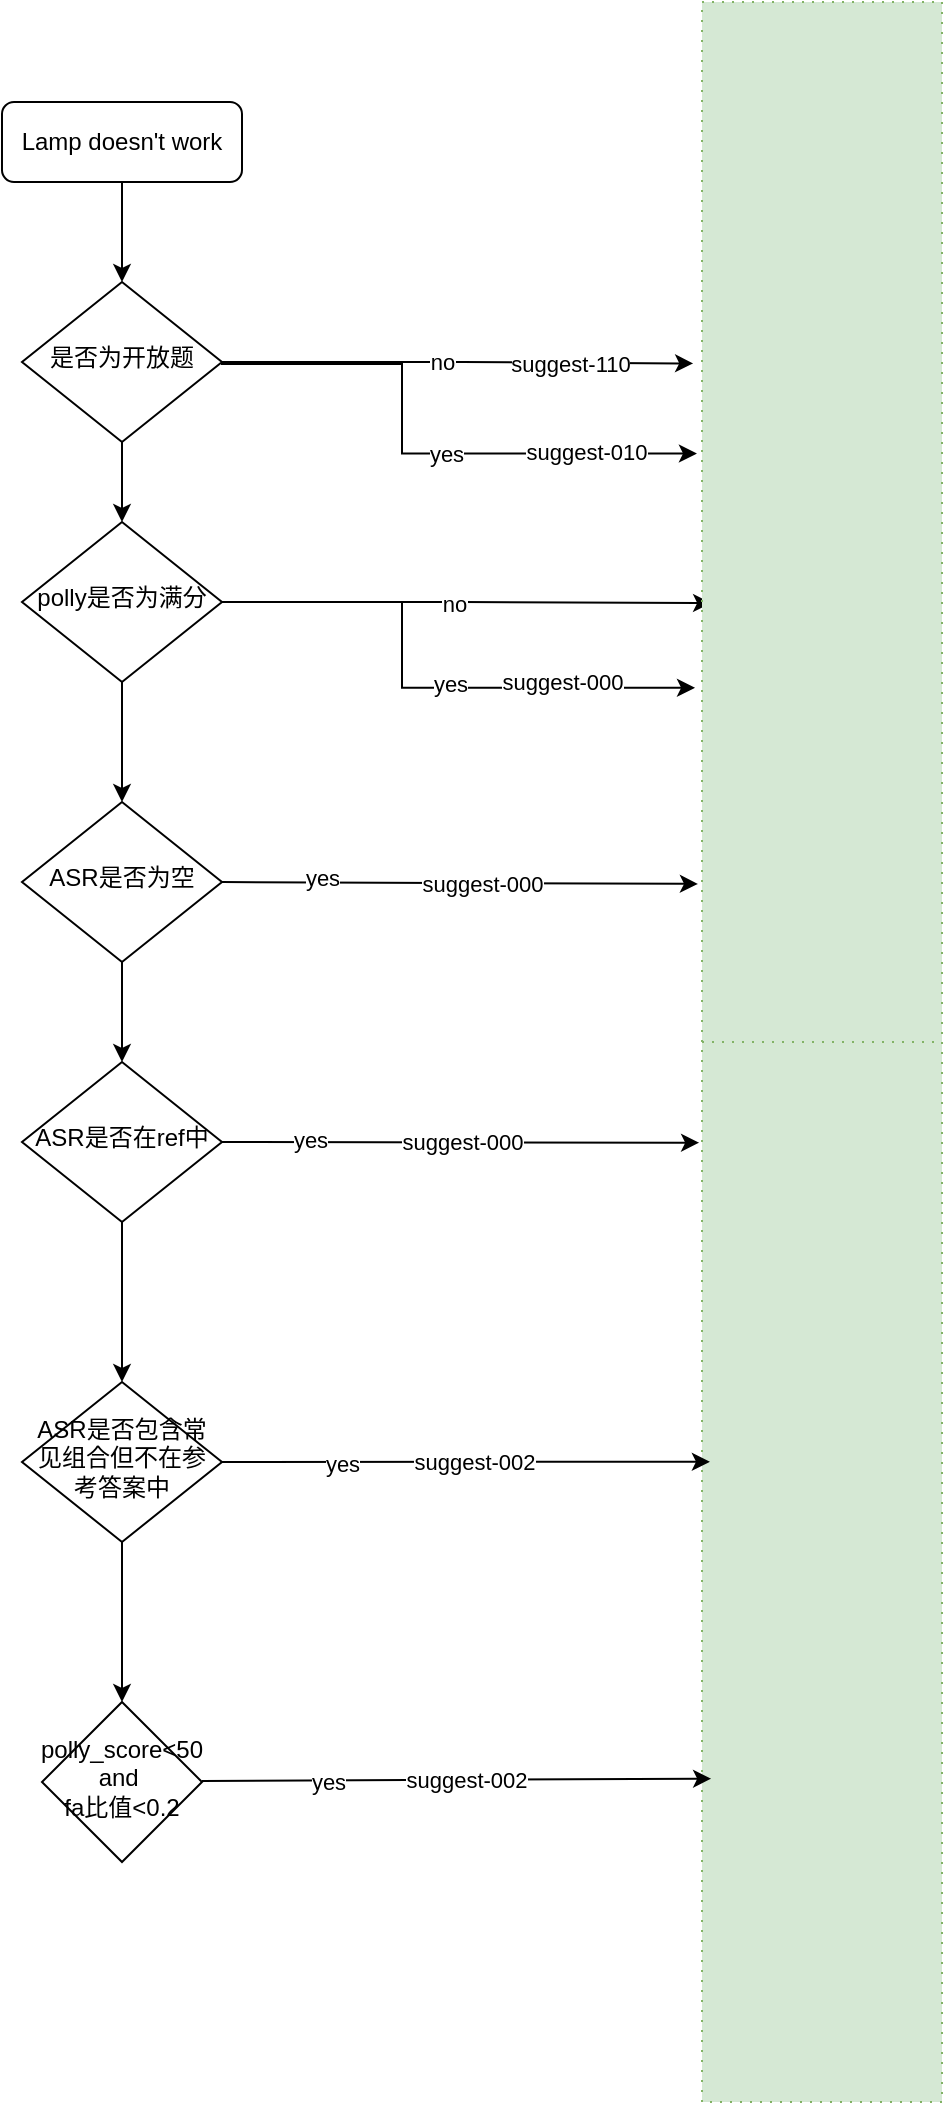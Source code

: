 <mxfile version="21.6.1" type="github">
  <diagram id="C5RBs43oDa-KdzZeNtuy" name="Page-1">
    <mxGraphModel dx="1002" dy="665" grid="1" gridSize="10" guides="1" tooltips="1" connect="1" arrows="1" fold="1" page="1" pageScale="1" pageWidth="827" pageHeight="1169" math="0" shadow="0">
      <root>
        <mxCell id="WIyWlLk6GJQsqaUBKTNV-0" />
        <mxCell id="WIyWlLk6GJQsqaUBKTNV-1" parent="WIyWlLk6GJQsqaUBKTNV-0" />
        <mxCell id="2fnt7ioZIhDhEIsycaXR-8" value="" style="edgeStyle=orthogonalEdgeStyle;rounded=0;orthogonalLoop=1;jettySize=auto;html=1;" edge="1" parent="WIyWlLk6GJQsqaUBKTNV-1" source="WIyWlLk6GJQsqaUBKTNV-3" target="WIyWlLk6GJQsqaUBKTNV-6">
          <mxGeometry relative="1" as="geometry" />
        </mxCell>
        <mxCell id="WIyWlLk6GJQsqaUBKTNV-3" value="Lamp doesn&#39;t work" style="rounded=1;whiteSpace=wrap;html=1;fontSize=12;glass=0;strokeWidth=1;shadow=0;" parent="WIyWlLk6GJQsqaUBKTNV-1" vertex="1">
          <mxGeometry x="160" y="80" width="120" height="40" as="geometry" />
        </mxCell>
        <mxCell id="2fnt7ioZIhDhEIsycaXR-7" value="" style="edgeStyle=orthogonalEdgeStyle;rounded=0;orthogonalLoop=1;jettySize=auto;html=1;" edge="1" parent="WIyWlLk6GJQsqaUBKTNV-1" source="WIyWlLk6GJQsqaUBKTNV-6" target="WIyWlLk6GJQsqaUBKTNV-10">
          <mxGeometry relative="1" as="geometry" />
        </mxCell>
        <mxCell id="WIyWlLk6GJQsqaUBKTNV-6" value="是否为开放题" style="rhombus;whiteSpace=wrap;html=1;shadow=0;fontFamily=Helvetica;fontSize=12;align=center;strokeWidth=1;spacing=6;spacingTop=-4;" parent="WIyWlLk6GJQsqaUBKTNV-1" vertex="1">
          <mxGeometry x="170" y="170" width="100" height="80" as="geometry" />
        </mxCell>
        <mxCell id="2fnt7ioZIhDhEIsycaXR-9" value="" style="edgeStyle=orthogonalEdgeStyle;rounded=0;orthogonalLoop=1;jettySize=auto;html=1;entryX=-0.029;entryY=0.647;entryDx=0;entryDy=0;entryPerimeter=0;" edge="1" parent="WIyWlLk6GJQsqaUBKTNV-1" source="WIyWlLk6GJQsqaUBKTNV-10" target="2fnt7ioZIhDhEIsycaXR-2">
          <mxGeometry relative="1" as="geometry">
            <Array as="points">
              <mxPoint x="360" y="330" />
              <mxPoint x="360" y="373" />
            </Array>
          </mxGeometry>
        </mxCell>
        <mxCell id="2fnt7ioZIhDhEIsycaXR-14" value="yes" style="edgeLabel;html=1;align=center;verticalAlign=middle;resizable=0;points=[];" vertex="1" connectable="0" parent="2fnt7ioZIhDhEIsycaXR-9">
          <mxGeometry x="0.123" y="2" relative="1" as="geometry">
            <mxPoint as="offset" />
          </mxGeometry>
        </mxCell>
        <mxCell id="2fnt7ioZIhDhEIsycaXR-16" value="suggest-000" style="edgeLabel;html=1;align=center;verticalAlign=middle;resizable=0;points=[];" vertex="1" connectable="0" parent="2fnt7ioZIhDhEIsycaXR-9">
          <mxGeometry x="0.46" y="-2" relative="1" as="geometry">
            <mxPoint x="9" y="-5" as="offset" />
          </mxGeometry>
        </mxCell>
        <mxCell id="2fnt7ioZIhDhEIsycaXR-10" value="" style="edgeStyle=orthogonalEdgeStyle;rounded=0;orthogonalLoop=1;jettySize=auto;html=1;entryX=0.038;entryY=0.567;entryDx=0;entryDy=0;entryPerimeter=0;" edge="1" parent="WIyWlLk6GJQsqaUBKTNV-1" source="WIyWlLk6GJQsqaUBKTNV-10" target="2fnt7ioZIhDhEIsycaXR-2">
          <mxGeometry relative="1" as="geometry">
            <mxPoint x="320" y="330" as="targetPoint" />
          </mxGeometry>
        </mxCell>
        <mxCell id="2fnt7ioZIhDhEIsycaXR-13" value="no" style="edgeLabel;html=1;align=center;verticalAlign=middle;resizable=0;points=[];" vertex="1" connectable="0" parent="2fnt7ioZIhDhEIsycaXR-10">
          <mxGeometry x="-0.053" y="-1" relative="1" as="geometry">
            <mxPoint as="offset" />
          </mxGeometry>
        </mxCell>
        <mxCell id="2fnt7ioZIhDhEIsycaXR-26" value="" style="edgeStyle=orthogonalEdgeStyle;rounded=0;orthogonalLoop=1;jettySize=auto;html=1;" edge="1" parent="WIyWlLk6GJQsqaUBKTNV-1" source="WIyWlLk6GJQsqaUBKTNV-10" target="2fnt7ioZIhDhEIsycaXR-25">
          <mxGeometry relative="1" as="geometry" />
        </mxCell>
        <mxCell id="WIyWlLk6GJQsqaUBKTNV-10" value="polly是否为满分" style="rhombus;whiteSpace=wrap;html=1;shadow=0;fontFamily=Helvetica;fontSize=12;align=center;strokeWidth=1;spacing=6;spacingTop=-4;" parent="WIyWlLk6GJQsqaUBKTNV-1" vertex="1">
          <mxGeometry x="170" y="290" width="100" height="80" as="geometry" />
        </mxCell>
        <mxCell id="2fnt7ioZIhDhEIsycaXR-2" value="" style="rounded=0;whiteSpace=wrap;html=1;fillColor=#d5e8d4;strokeColor=#82b366;dashed=1;dashPattern=1 4;" vertex="1" parent="WIyWlLk6GJQsqaUBKTNV-1">
          <mxGeometry x="510" y="30" width="120" height="530" as="geometry" />
        </mxCell>
        <mxCell id="2fnt7ioZIhDhEIsycaXR-17" value="" style="edgeStyle=orthogonalEdgeStyle;rounded=0;orthogonalLoop=1;jettySize=auto;html=1;exitX=1;exitY=0.5;exitDx=0;exitDy=0;entryX=-0.037;entryY=0.341;entryDx=0;entryDy=0;entryPerimeter=0;" edge="1" parent="WIyWlLk6GJQsqaUBKTNV-1" source="WIyWlLk6GJQsqaUBKTNV-6" target="2fnt7ioZIhDhEIsycaXR-2">
          <mxGeometry relative="1" as="geometry">
            <mxPoint x="230" y="260" as="sourcePoint" />
            <mxPoint x="230" y="300" as="targetPoint" />
          </mxGeometry>
        </mxCell>
        <mxCell id="2fnt7ioZIhDhEIsycaXR-18" value="no" style="edgeLabel;html=1;align=center;verticalAlign=middle;resizable=0;points=[];" vertex="1" connectable="0" parent="2fnt7ioZIhDhEIsycaXR-17">
          <mxGeometry x="-0.069" relative="1" as="geometry">
            <mxPoint as="offset" />
          </mxGeometry>
        </mxCell>
        <mxCell id="2fnt7ioZIhDhEIsycaXR-20" value="suggest-110" style="edgeLabel;html=1;align=center;verticalAlign=middle;resizable=0;points=[];" vertex="1" connectable="0" parent="2fnt7ioZIhDhEIsycaXR-17">
          <mxGeometry x="0.479" relative="1" as="geometry">
            <mxPoint as="offset" />
          </mxGeometry>
        </mxCell>
        <mxCell id="2fnt7ioZIhDhEIsycaXR-21" value="" style="edgeStyle=orthogonalEdgeStyle;rounded=0;orthogonalLoop=1;jettySize=auto;html=1;entryX=-0.021;entryY=0.426;entryDx=0;entryDy=0;entryPerimeter=0;" edge="1" parent="WIyWlLk6GJQsqaUBKTNV-1" target="2fnt7ioZIhDhEIsycaXR-2">
          <mxGeometry relative="1" as="geometry">
            <mxPoint x="270" y="210" as="sourcePoint" />
            <mxPoint x="230" y="300" as="targetPoint" />
            <Array as="points">
              <mxPoint x="270" y="211" />
              <mxPoint x="360" y="211" />
              <mxPoint x="360" y="256" />
            </Array>
          </mxGeometry>
        </mxCell>
        <mxCell id="2fnt7ioZIhDhEIsycaXR-22" value="suggest-010" style="edgeLabel;html=1;align=center;verticalAlign=middle;resizable=0;points=[];" vertex="1" connectable="0" parent="2fnt7ioZIhDhEIsycaXR-21">
          <mxGeometry x="0.608" y="1" relative="1" as="geometry">
            <mxPoint as="offset" />
          </mxGeometry>
        </mxCell>
        <mxCell id="2fnt7ioZIhDhEIsycaXR-23" value="yes" style="edgeLabel;html=1;align=center;verticalAlign=middle;resizable=0;points=[];" vertex="1" connectable="0" parent="2fnt7ioZIhDhEIsycaXR-21">
          <mxGeometry x="0.114" relative="1" as="geometry">
            <mxPoint as="offset" />
          </mxGeometry>
        </mxCell>
        <mxCell id="2fnt7ioZIhDhEIsycaXR-31" value="" style="edgeStyle=orthogonalEdgeStyle;rounded=0;orthogonalLoop=1;jettySize=auto;html=1;" edge="1" parent="WIyWlLk6GJQsqaUBKTNV-1" source="2fnt7ioZIhDhEIsycaXR-25" target="2fnt7ioZIhDhEIsycaXR-30">
          <mxGeometry relative="1" as="geometry" />
        </mxCell>
        <mxCell id="2fnt7ioZIhDhEIsycaXR-25" value="ASR是否为空" style="rhombus;whiteSpace=wrap;html=1;shadow=0;strokeWidth=1;spacing=6;spacingTop=-4;" vertex="1" parent="WIyWlLk6GJQsqaUBKTNV-1">
          <mxGeometry x="170" y="430" width="100" height="80" as="geometry" />
        </mxCell>
        <mxCell id="2fnt7ioZIhDhEIsycaXR-27" value="" style="endArrow=classic;html=1;rounded=0;exitX=1;exitY=0.5;exitDx=0;exitDy=0;entryX=-0.017;entryY=0.832;entryDx=0;entryDy=0;entryPerimeter=0;" edge="1" parent="WIyWlLk6GJQsqaUBKTNV-1" source="2fnt7ioZIhDhEIsycaXR-25" target="2fnt7ioZIhDhEIsycaXR-2">
          <mxGeometry width="50" height="50" relative="1" as="geometry">
            <mxPoint x="390" y="370" as="sourcePoint" />
            <mxPoint x="440" y="320" as="targetPoint" />
          </mxGeometry>
        </mxCell>
        <mxCell id="2fnt7ioZIhDhEIsycaXR-28" value="yes" style="edgeLabel;html=1;align=center;verticalAlign=middle;resizable=0;points=[];" vertex="1" connectable="0" parent="2fnt7ioZIhDhEIsycaXR-27">
          <mxGeometry x="-0.58" y="2" relative="1" as="geometry">
            <mxPoint as="offset" />
          </mxGeometry>
        </mxCell>
        <mxCell id="2fnt7ioZIhDhEIsycaXR-29" value="suggest-000" style="edgeLabel;html=1;align=center;verticalAlign=middle;resizable=0;points=[];" vertex="1" connectable="0" parent="2fnt7ioZIhDhEIsycaXR-27">
          <mxGeometry x="-0.067" relative="1" as="geometry">
            <mxPoint x="19" as="offset" />
          </mxGeometry>
        </mxCell>
        <mxCell id="2fnt7ioZIhDhEIsycaXR-38" value="" style="edgeStyle=orthogonalEdgeStyle;rounded=0;orthogonalLoop=1;jettySize=auto;html=1;" edge="1" parent="WIyWlLk6GJQsqaUBKTNV-1" source="2fnt7ioZIhDhEIsycaXR-30" target="2fnt7ioZIhDhEIsycaXR-37">
          <mxGeometry relative="1" as="geometry" />
        </mxCell>
        <mxCell id="2fnt7ioZIhDhEIsycaXR-30" value="ASR是否在ref中" style="rhombus;whiteSpace=wrap;html=1;shadow=0;strokeWidth=1;spacing=6;spacingTop=-4;" vertex="1" parent="WIyWlLk6GJQsqaUBKTNV-1">
          <mxGeometry x="170" y="560" width="100" height="80" as="geometry" />
        </mxCell>
        <mxCell id="2fnt7ioZIhDhEIsycaXR-32" value="" style="rounded=0;whiteSpace=wrap;html=1;fillColor=#d5e8d4;strokeColor=#82b366;dashed=1;dashPattern=1 4;" vertex="1" parent="WIyWlLk6GJQsqaUBKTNV-1">
          <mxGeometry x="510" y="550" width="120" height="530" as="geometry" />
        </mxCell>
        <mxCell id="2fnt7ioZIhDhEIsycaXR-33" value="" style="endArrow=classic;html=1;rounded=0;exitX=1;exitY=0.5;exitDx=0;exitDy=0;entryX=-0.012;entryY=0.095;entryDx=0;entryDy=0;entryPerimeter=0;" edge="1" parent="WIyWlLk6GJQsqaUBKTNV-1" source="2fnt7ioZIhDhEIsycaXR-30" target="2fnt7ioZIhDhEIsycaXR-32">
          <mxGeometry width="50" height="50" relative="1" as="geometry">
            <mxPoint x="390" y="510" as="sourcePoint" />
            <mxPoint x="440" y="460" as="targetPoint" />
          </mxGeometry>
        </mxCell>
        <mxCell id="2fnt7ioZIhDhEIsycaXR-34" value="yes" style="edgeLabel;html=1;align=center;verticalAlign=middle;resizable=0;points=[];" vertex="1" connectable="0" parent="2fnt7ioZIhDhEIsycaXR-33">
          <mxGeometry x="-0.631" y="1" relative="1" as="geometry">
            <mxPoint as="offset" />
          </mxGeometry>
        </mxCell>
        <mxCell id="2fnt7ioZIhDhEIsycaXR-36" value="suggest-000" style="edgeLabel;html=1;align=center;verticalAlign=middle;resizable=0;points=[];" vertex="1" connectable="0" parent="2fnt7ioZIhDhEIsycaXR-33">
          <mxGeometry x="0.006" relative="1" as="geometry">
            <mxPoint as="offset" />
          </mxGeometry>
        </mxCell>
        <mxCell id="2fnt7ioZIhDhEIsycaXR-43" value="" style="edgeStyle=orthogonalEdgeStyle;rounded=0;orthogonalLoop=1;jettySize=auto;html=1;" edge="1" parent="WIyWlLk6GJQsqaUBKTNV-1" source="2fnt7ioZIhDhEIsycaXR-37" target="2fnt7ioZIhDhEIsycaXR-42">
          <mxGeometry relative="1" as="geometry" />
        </mxCell>
        <mxCell id="2fnt7ioZIhDhEIsycaXR-37" value="ASR是否包含常见组合但不在参考答案中" style="rhombus;whiteSpace=wrap;html=1;shadow=0;strokeWidth=1;spacing=6;spacingTop=-4;" vertex="1" parent="WIyWlLk6GJQsqaUBKTNV-1">
          <mxGeometry x="170" y="720" width="100" height="80" as="geometry" />
        </mxCell>
        <mxCell id="2fnt7ioZIhDhEIsycaXR-39" value="" style="endArrow=classic;html=1;rounded=0;exitX=1;exitY=0.5;exitDx=0;exitDy=0;entryX=0.033;entryY=0.396;entryDx=0;entryDy=0;entryPerimeter=0;" edge="1" parent="WIyWlLk6GJQsqaUBKTNV-1" source="2fnt7ioZIhDhEIsycaXR-37" target="2fnt7ioZIhDhEIsycaXR-32">
          <mxGeometry width="50" height="50" relative="1" as="geometry">
            <mxPoint x="390" y="720" as="sourcePoint" />
            <mxPoint x="440" y="670" as="targetPoint" />
          </mxGeometry>
        </mxCell>
        <mxCell id="2fnt7ioZIhDhEIsycaXR-40" value="yes" style="edgeLabel;html=1;align=center;verticalAlign=middle;resizable=0;points=[];" vertex="1" connectable="0" parent="2fnt7ioZIhDhEIsycaXR-39">
          <mxGeometry x="-0.507" y="-1" relative="1" as="geometry">
            <mxPoint as="offset" />
          </mxGeometry>
        </mxCell>
        <mxCell id="2fnt7ioZIhDhEIsycaXR-41" value="suggest-002" style="edgeLabel;html=1;align=center;verticalAlign=middle;resizable=0;points=[];" vertex="1" connectable="0" parent="2fnt7ioZIhDhEIsycaXR-39">
          <mxGeometry x="0.035" y="2" relative="1" as="geometry">
            <mxPoint y="2" as="offset" />
          </mxGeometry>
        </mxCell>
        <mxCell id="2fnt7ioZIhDhEIsycaXR-42" value="polly_score&amp;lt;50 and&amp;nbsp;&lt;br&gt;fa比值&amp;lt;0.2" style="rhombus;whiteSpace=wrap;html=1;shadow=0;strokeWidth=1;spacing=6;spacingTop=-4;" vertex="1" parent="WIyWlLk6GJQsqaUBKTNV-1">
          <mxGeometry x="180" y="880" width="80" height="80" as="geometry" />
        </mxCell>
        <mxCell id="2fnt7ioZIhDhEIsycaXR-44" value="" style="endArrow=classic;html=1;rounded=0;exitX=1;exitY=0.5;exitDx=0;exitDy=0;entryX=0.038;entryY=0.695;entryDx=0;entryDy=0;entryPerimeter=0;" edge="1" parent="WIyWlLk6GJQsqaUBKTNV-1" target="2fnt7ioZIhDhEIsycaXR-32">
          <mxGeometry width="50" height="50" relative="1" as="geometry">
            <mxPoint x="260" y="919.5" as="sourcePoint" />
            <mxPoint x="504" y="919.5" as="targetPoint" />
          </mxGeometry>
        </mxCell>
        <mxCell id="2fnt7ioZIhDhEIsycaXR-45" value="yes" style="edgeLabel;html=1;align=center;verticalAlign=middle;resizable=0;points=[];" vertex="1" connectable="0" parent="2fnt7ioZIhDhEIsycaXR-44">
          <mxGeometry x="-0.507" y="-1" relative="1" as="geometry">
            <mxPoint as="offset" />
          </mxGeometry>
        </mxCell>
        <mxCell id="2fnt7ioZIhDhEIsycaXR-46" value="suggest-002" style="edgeLabel;html=1;align=center;verticalAlign=middle;resizable=0;points=[];" vertex="1" connectable="0" parent="2fnt7ioZIhDhEIsycaXR-44">
          <mxGeometry x="0.035" y="2" relative="1" as="geometry">
            <mxPoint y="2" as="offset" />
          </mxGeometry>
        </mxCell>
      </root>
    </mxGraphModel>
  </diagram>
</mxfile>
